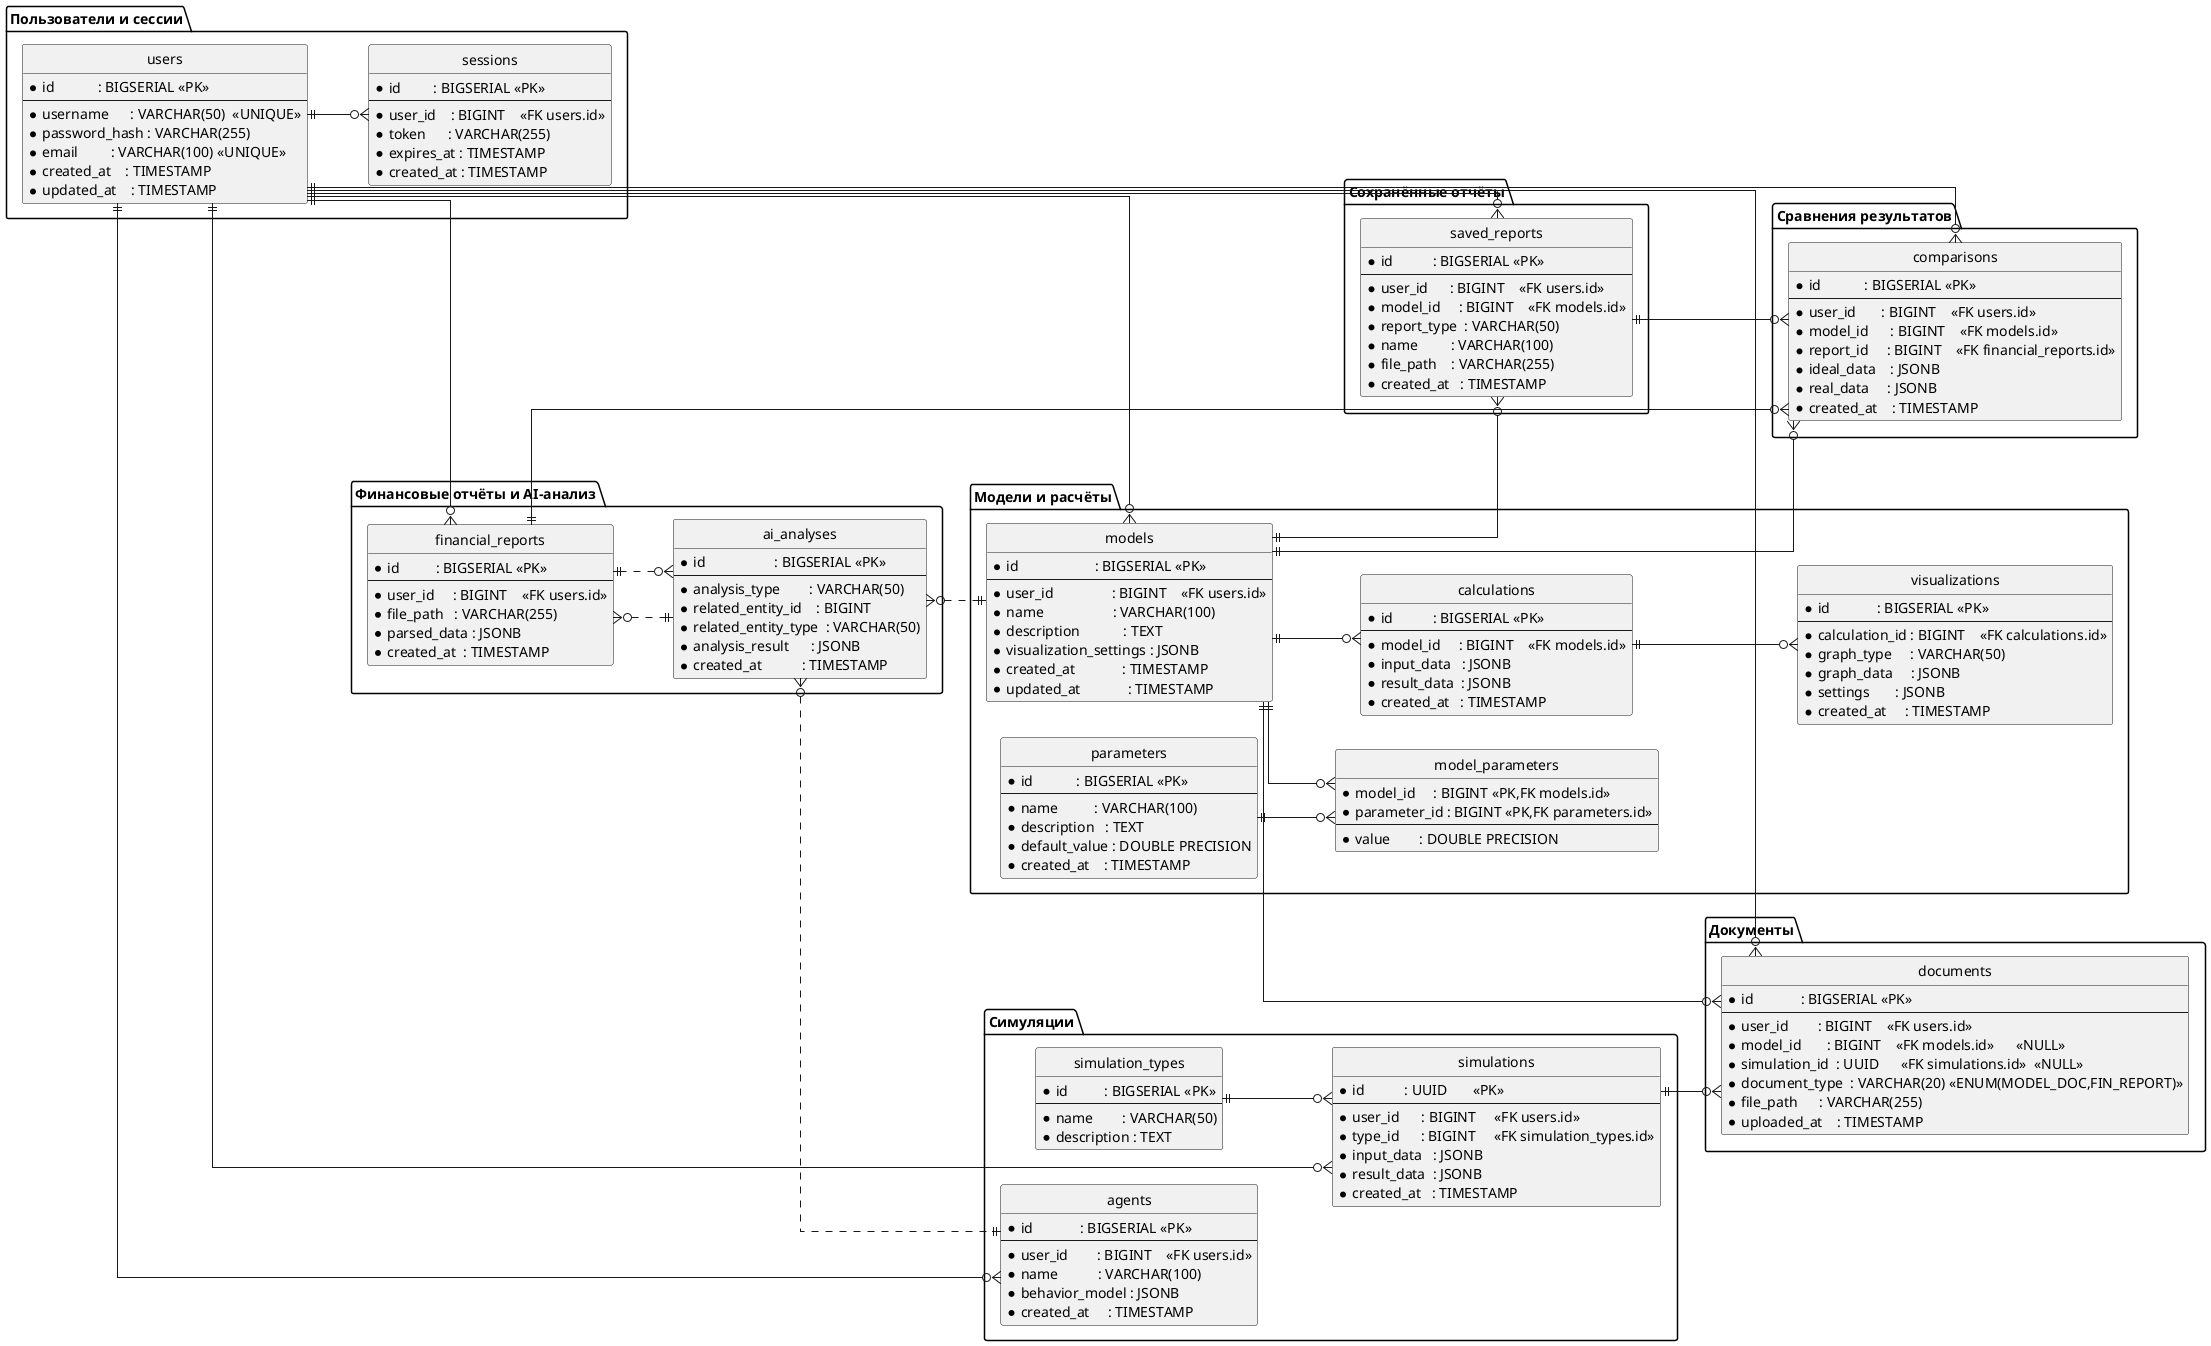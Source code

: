@startuml
' Отключаем кружки у связей и задаём ортогональные линии
hide circle
skinparam linetype ortho
skinparam shadowing false

' Шрифты и размеры
skinparam entityFontName Arial
skinparam entityFontSize 12

' Стиль сущностей
skinparam entity {
  BackgroundColor #E8F5E9
  BorderColor #388E3C
  FontColor #1B5E20
}

' Расположение слева направо
left to right direction

' Пользователи и сессии
package "Пользователи и сессии" {
  entity users {
    * id            : BIGSERIAL <<PK>>
    --
    * username      : VARCHAR(50)  <<UNIQUE>>
    * password_hash : VARCHAR(255)
    * email         : VARCHAR(100) <<UNIQUE>>
    * created_at    : TIMESTAMP
    * updated_at    : TIMESTAMP
  }
  entity sessions {
    * id         : BIGSERIAL <<PK>>
    --
    * user_id    : BIGINT    <<FK users.id>>
    * token      : VARCHAR(255)
    * expires_at : TIMESTAMP
    * created_at : TIMESTAMP
  }
}

' Модели и расчёты
package "Модели и расчёты" {
  entity models {
    * id                     : BIGSERIAL <<PK>>
    --
    * user_id                : BIGINT    <<FK users.id>>
    * name                   : VARCHAR(100)
    * description            : TEXT
    * visualization_settings : JSONB
    * created_at             : TIMESTAMP
    * updated_at             : TIMESTAMP
  }
  entity parameters {
    * id            : BIGSERIAL <<PK>>
    --
    * name          : VARCHAR(100)
    * description   : TEXT
    * default_value : DOUBLE PRECISION
    * created_at    : TIMESTAMP
  }
  entity model_parameters {
    * model_id     : BIGINT <<PK,FK models.id>>
    * parameter_id : BIGINT <<PK,FK parameters.id>>
    --
    * value        : DOUBLE PRECISION
  }
  entity calculations {
    * id           : BIGSERIAL <<PK>>
    --
    * model_id     : BIGINT    <<FK models.id>>
    * input_data   : JSONB
    * result_data  : JSONB
    * created_at   : TIMESTAMP
  }
  entity visualizations {
    * id             : BIGSERIAL <<PK>>
    --
    * calculation_id : BIGINT    <<FK calculations.id>>
    * graph_type     : VARCHAR(50)
    * graph_data     : JSONB
    * settings       : JSONB
    * created_at     : TIMESTAMP
  }
}

' Финансовые отчёты и AI-анализ
package "Финансовые отчёты и AI-анализ" {
  entity financial_reports {
    * id          : BIGSERIAL <<PK>>
    --
    * user_id     : BIGINT    <<FK users.id>>
    * file_path   : VARCHAR(255)
    * parsed_data : JSONB
    * created_at  : TIMESTAMP
  }
  entity ai_analyses {
    * id                   : BIGSERIAL <<PK>>
    --
    * analysis_type        : VARCHAR(50)
    * related_entity_id    : BIGINT
    * related_entity_type  : VARCHAR(50)
    * analysis_result      : JSONB
    * created_at           : TIMESTAMP
  }
}

' Сравнения идеального и реального
package "Сравнения результатов" {
  entity comparisons {
    * id            : BIGSERIAL <<PK>>
    --
    * user_id       : BIGINT    <<FK users.id>>
    * model_id      : BIGINT    <<FK models.id>>
    * report_id     : BIGINT    <<FK financial_reports.id>>
    * ideal_data    : JSONB
    * real_data     : JSONB
    * created_at    : TIMESTAMP
  }
}

' Сохранённые отчёты
package "Сохранённые отчёты" {
  entity saved_reports {
    * id           : BIGSERIAL <<PK>>
    --
    * user_id      : BIGINT    <<FK users.id>>
    * model_id     : BIGINT    <<FK models.id>>
    * report_type  : VARCHAR(50)
    * name         : VARCHAR(100)
    * file_path    : VARCHAR(255)
    * created_at   : TIMESTAMP
  }
}

' Симуляции
package "Симуляции" {
  entity simulation_types {
    * id          : BIGSERIAL <<PK>>
    --
    * name        : VARCHAR(50)
    * description : TEXT
  }
  entity simulations {
    * id           : UUID       <<PK>>
    --
    * user_id      : BIGINT     <<FK users.id>>
    * type_id      : BIGINT     <<FK simulation_types.id>>
    * input_data   : JSONB
    * result_data  : JSONB
    * created_at   : TIMESTAMP
  }
  entity agents {
    * id             : BIGSERIAL <<PK>>
    --
    * user_id        : BIGINT    <<FK users.id>>
    * name           : VARCHAR(100)
    * behavior_model : JSONB
    * created_at     : TIMESTAMP
  }
}

' Документы
package "Документы" {
  entity documents {
    * id             : BIGSERIAL <<PK>>
    --
    * user_id        : BIGINT    <<FK users.id>>
    * model_id       : BIGINT    <<FK models.id>>      <<NULL>>
    * simulation_id  : UUID      <<FK simulations.id>>  <<NULL>>
    * document_type  : VARCHAR(20) <<ENUM(MODEL_DOC,FIN_REPORT)>>
    * file_path      : VARCHAR(255)
    * uploaded_at    : TIMESTAMP
  }
}

'--- Связи ---
users       ||--o{ sessions
users       ||--o{ models
users       ||--o{ financial_reports
users       ||--o{ simulations
users       ||--o{ agents
users       ||--o{ documents
users       ||--o{ saved_reports
users       ||--o{ comparisons

models      ||--o{ model_parameters
parameters  ||--o{ model_parameters

models      ||--o{ calculations
calculations||--o{ visualizations

models      ||--o{ documents
simulations ||--o{ documents

simulation_types ||--o{ simulations

financial_reports }o..|| ai_analyses
ai_analyses       }o..|| models
ai_analyses       }o..|| financial_reports
ai_analyses       }o..|| agents

models      ||--o{ saved_reports
financial_reports||--o{ comparisons
models      ||--o{ comparisons
saved_reports||--o{ comparisons
@enduml
